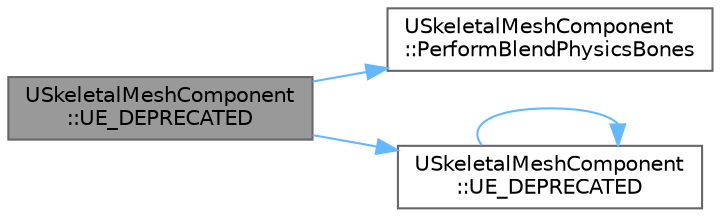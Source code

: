 digraph "USkeletalMeshComponent::UE_DEPRECATED"
{
 // INTERACTIVE_SVG=YES
 // LATEX_PDF_SIZE
  bgcolor="transparent";
  edge [fontname=Helvetica,fontsize=10,labelfontname=Helvetica,labelfontsize=10];
  node [fontname=Helvetica,fontsize=10,shape=box,height=0.2,width=0.4];
  rankdir="LR";
  Node1 [id="Node000001",label="USkeletalMeshComponent\l::UE_DEPRECATED",height=0.2,width=0.4,color="gray40", fillcolor="grey60", style="filled", fontcolor="black",tooltip="Blend of Physics Bones with PhysicsWeight and Animated Bones with (1-PhysicsWeight)"];
  Node1 -> Node2 [id="edge1_Node000001_Node000002",color="steelblue1",style="solid",tooltip=" "];
  Node2 [id="Node000002",label="USkeletalMeshComponent\l::PerformBlendPhysicsBones",height=0.2,width=0.4,color="grey40", fillcolor="white", style="filled",URL="$d2/d04/classUSkeletalMeshComponent.html#ac7d7c0fea5de339eade4dda0c0e767fc",tooltip=" "];
  Node1 -> Node3 [id="edge2_Node000001_Node000003",color="steelblue1",style="solid",tooltip=" "];
  Node3 [id="Node000003",label="USkeletalMeshComponent\l::UE_DEPRECATED",height=0.2,width=0.4,color="grey40", fillcolor="white", style="filled",URL="$d2/d04/classUSkeletalMeshComponent.html#acffde8572cf42762a68789f629bbea66",tooltip="Temporary array of local-space (relative to parent bone) rotation/translation for each bone."];
  Node3 -> Node3 [id="edge3_Node000003_Node000003",color="steelblue1",style="solid",tooltip=" "];
}
